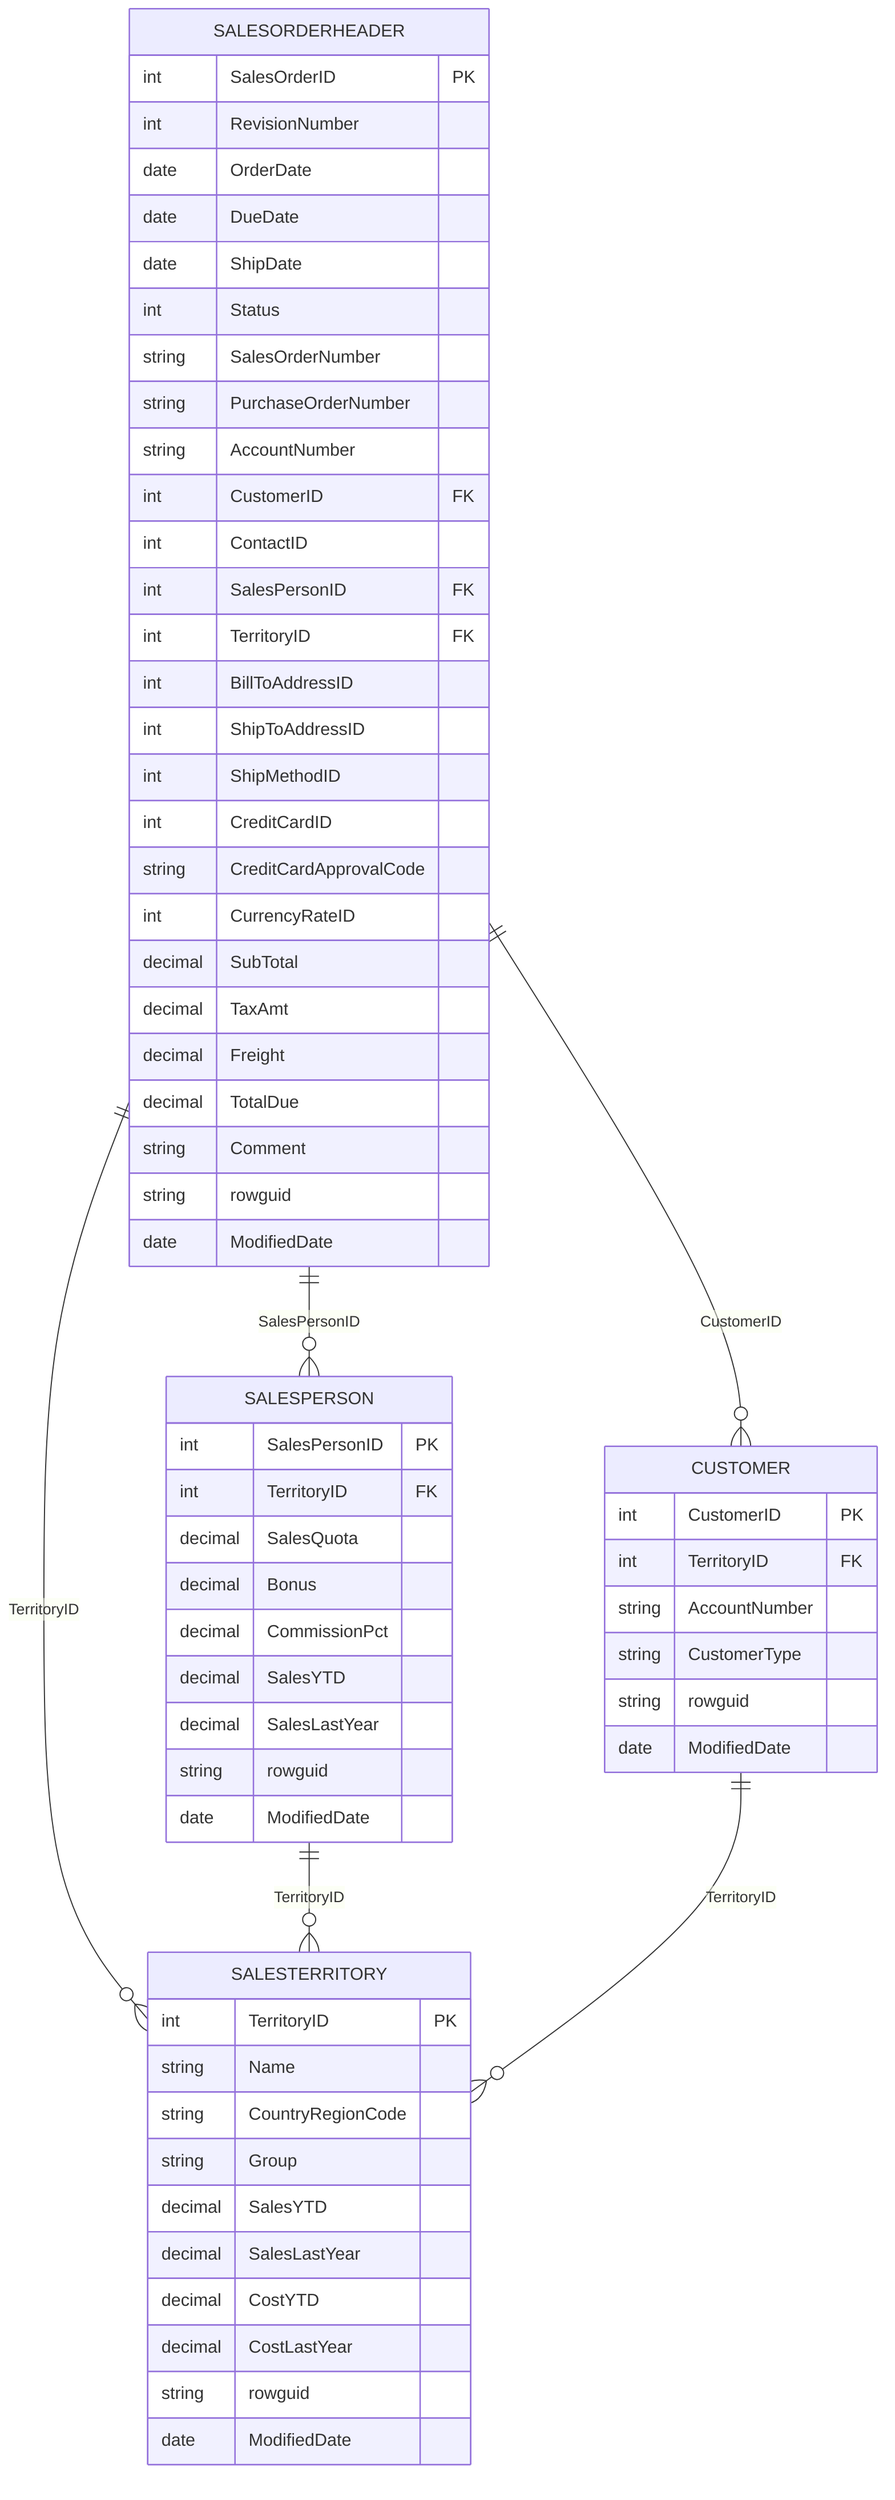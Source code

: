erDiagram
    SALESORDERHEADER {
        int SalesOrderID PK
        int RevisionNumber
        date OrderDate
        date DueDate
        date ShipDate
        int Status
        string SalesOrderNumber
        string PurchaseOrderNumber
        string AccountNumber
        int CustomerID FK
        int ContactID
        int SalesPersonID FK
        int TerritoryID FK
        int BillToAddressID
        int ShipToAddressID
        int ShipMethodID
        int CreditCardID
        string CreditCardApprovalCode
        int CurrencyRateID
        decimal SubTotal
        decimal TaxAmt
        decimal Freight
        decimal TotalDue
        string Comment
        string rowguid
        date ModifiedDate
    }

    SALESPERSON {
        int SalesPersonID PK
        int TerritoryID FK
        decimal SalesQuota
        decimal Bonus
        decimal CommissionPct
        decimal SalesYTD
        decimal SalesLastYear
        string rowguid
        date ModifiedDate
    }

    SALESTERRITORY {
        int TerritoryID PK
        string Name
        string CountryRegionCode
        string Group
        decimal SalesYTD
        decimal SalesLastYear
        decimal CostYTD
        decimal CostLastYear
        string rowguid
        date ModifiedDate
    }

    CUSTOMER {
        int CustomerID PK
        int TerritoryID FK
        string AccountNumber
        string CustomerType
        string rowguid
        date ModifiedDate
    }

    SALESORDERHEADER ||--o{ CUSTOMER : "CustomerID"
    SALESORDERHEADER ||--o{ SALESPERSON : "SalesPersonID"
    SALESORDERHEADER ||--o{ SALESTERRITORY : "TerritoryID"
    SALESPERSON ||--o{ SALESTERRITORY : "TerritoryID"
    CUSTOMER ||--o{ SALESTERRITORY : "TerritoryID"